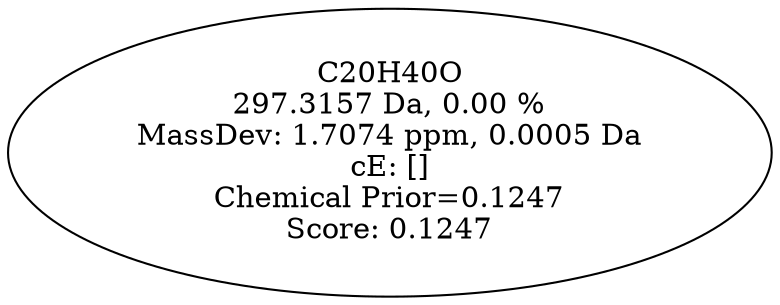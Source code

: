 strict digraph {
v1 [label="C20H40O\n297.3157 Da, 0.00 %\nMassDev: 1.7074 ppm, 0.0005 Da\ncE: []\nChemical Prior=0.1247\nScore: 0.1247"];
}